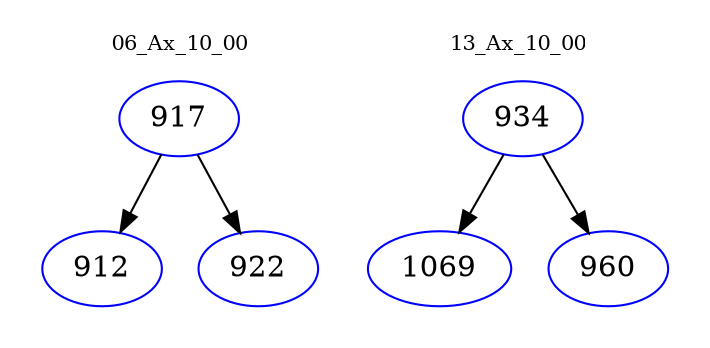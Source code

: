 digraph{
subgraph cluster_0 {
color = white
label = "06_Ax_10_00";
fontsize=10;
T0_917 [label="917", color="blue"]
T0_917 -> T0_912 [color="black"]
T0_912 [label="912", color="blue"]
T0_917 -> T0_922 [color="black"]
T0_922 [label="922", color="blue"]
}
subgraph cluster_1 {
color = white
label = "13_Ax_10_00";
fontsize=10;
T1_934 [label="934", color="blue"]
T1_934 -> T1_1069 [color="black"]
T1_1069 [label="1069", color="blue"]
T1_934 -> T1_960 [color="black"]
T1_960 [label="960", color="blue"]
}
}
